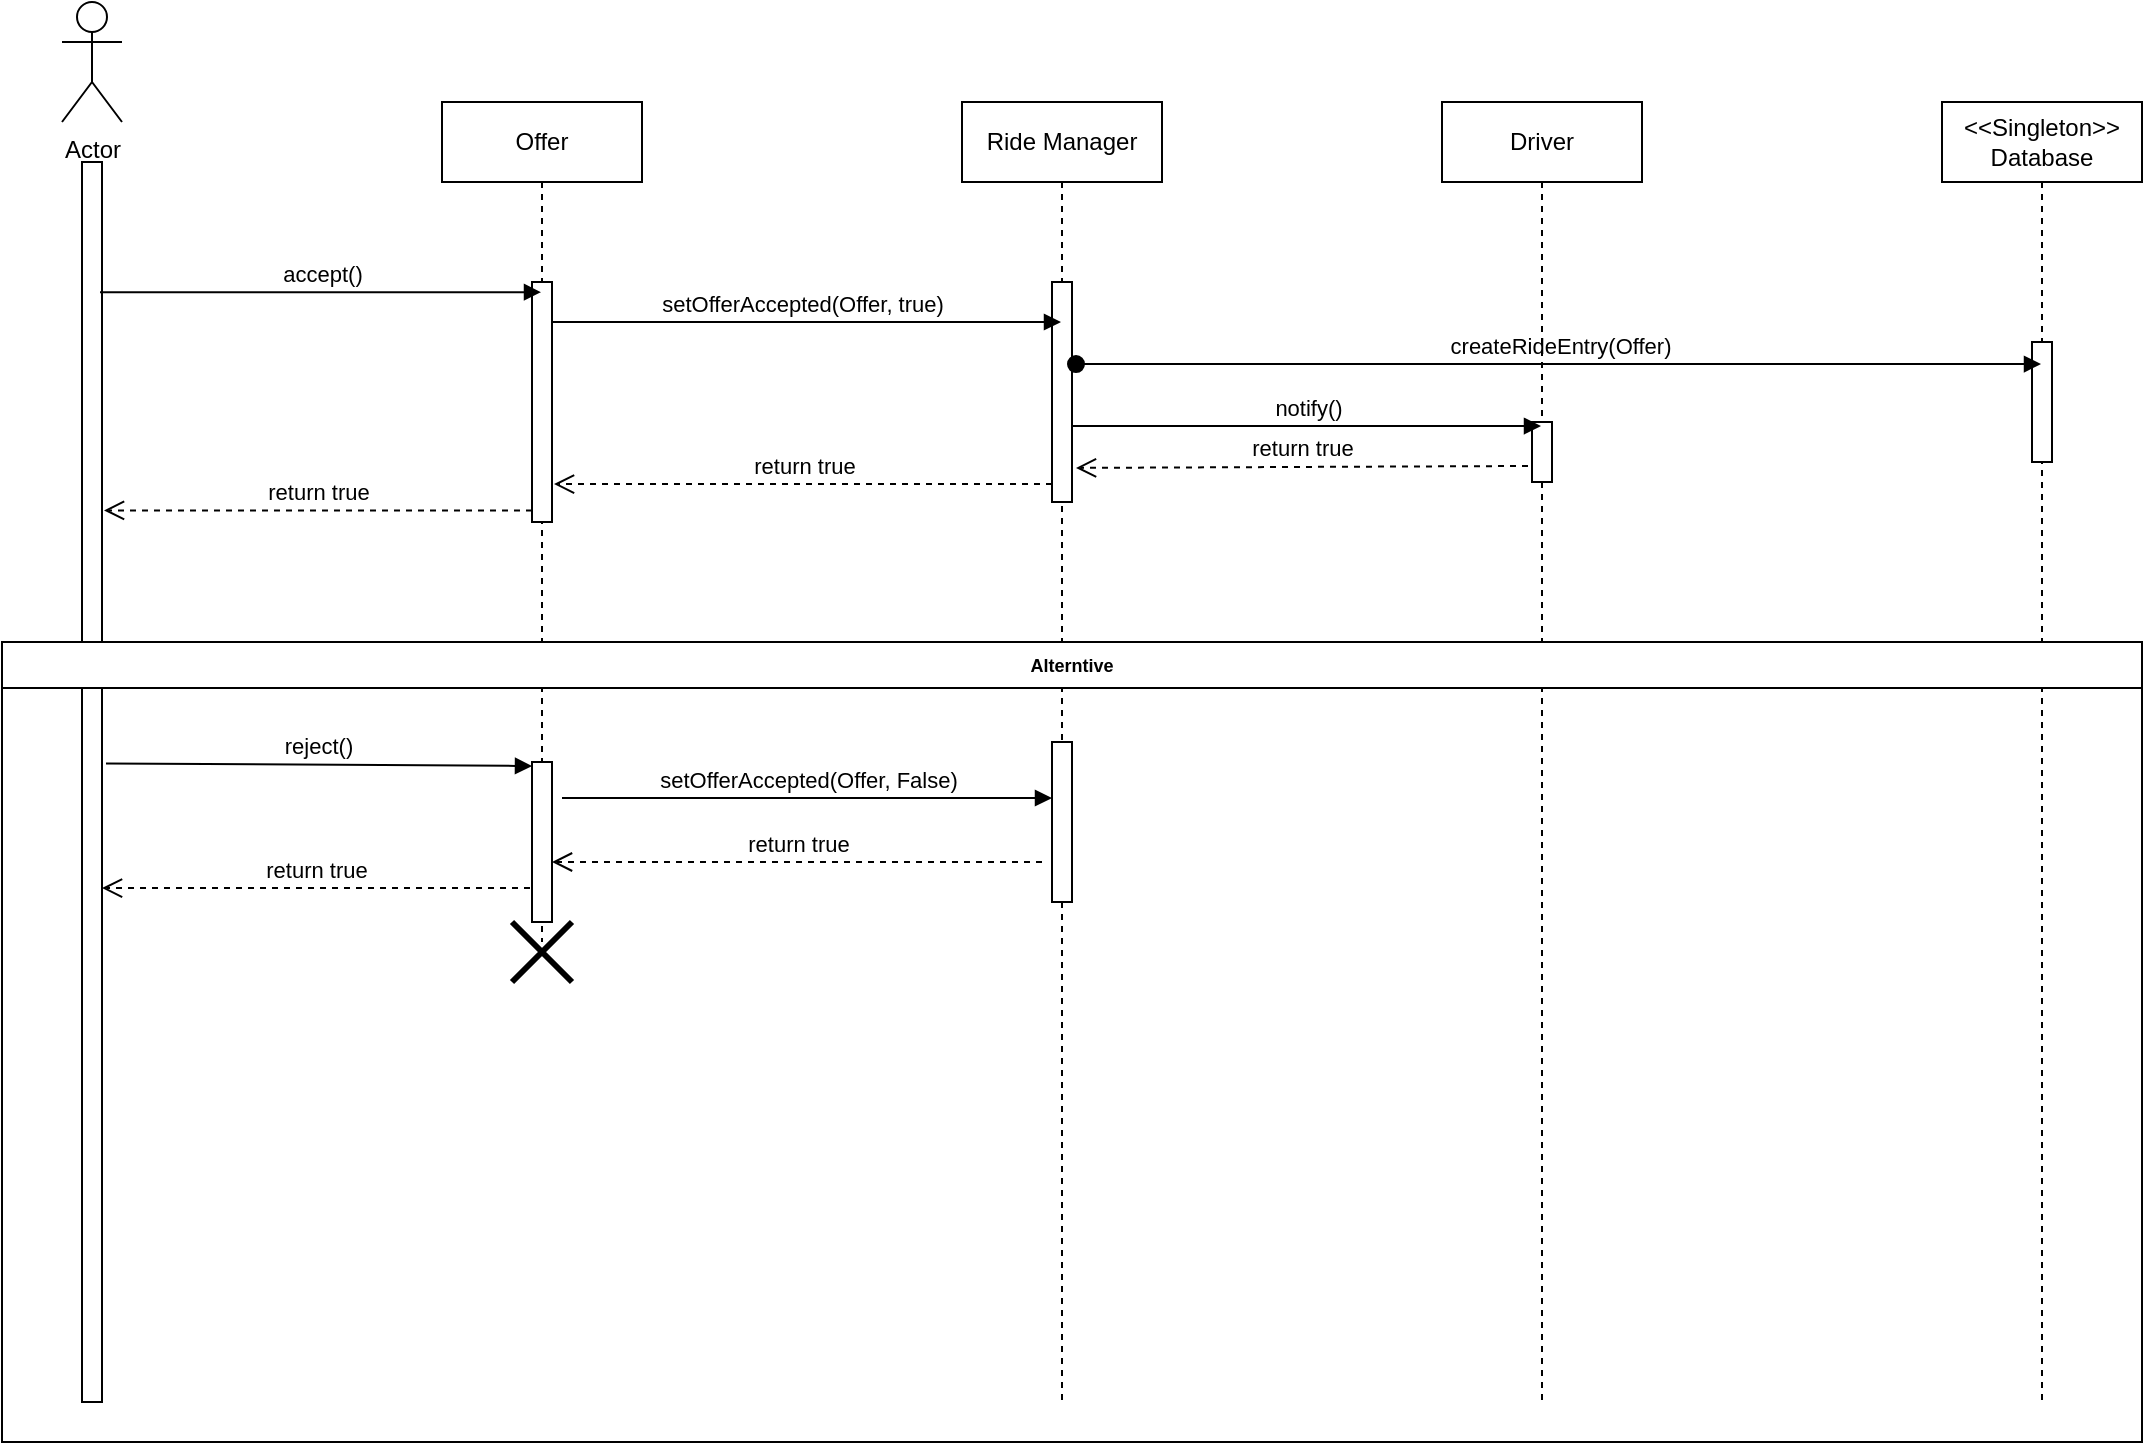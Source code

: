 <mxfile version="15.7.4" type="device"><diagram id="kgpKYQtTHZ0yAKxKKP6v" name="Page-1"><mxGraphModel dx="2272" dy="762" grid="1" gridSize="10" guides="1" tooltips="1" connect="1" arrows="1" fold="1" page="1" pageScale="1" pageWidth="850" pageHeight="1100" math="0" shadow="0"><root><mxCell id="0"/><mxCell id="1" parent="0"/><mxCell id="rieCBtLFMcn9zQcrfW5o-11" value="Ride Manager" style="shape=umlLifeline;perimeter=lifelinePerimeter;whiteSpace=wrap;html=1;container=1;collapsible=0;recursiveResize=0;outlineConnect=0;" vertex="1" parent="1"><mxGeometry x="240" y="70" width="100" height="650" as="geometry"/></mxCell><mxCell id="rieCBtLFMcn9zQcrfW5o-12" value="" style="html=1;points=[];perimeter=orthogonalPerimeter;" vertex="1" parent="rieCBtLFMcn9zQcrfW5o-11"><mxGeometry x="45" y="90" width="10" height="110" as="geometry"/></mxCell><mxCell id="rieCBtLFMcn9zQcrfW5o-13" value="Actor" style="shape=umlActor;verticalLabelPosition=bottom;verticalAlign=top;html=1;" vertex="1" parent="1"><mxGeometry x="-210" y="20" width="30" height="60" as="geometry"/></mxCell><mxCell id="rieCBtLFMcn9zQcrfW5o-14" value="" style="html=1;points=[];perimeter=orthogonalPerimeter;" vertex="1" parent="1"><mxGeometry x="-200" y="100" width="10" height="620" as="geometry"/></mxCell><mxCell id="rieCBtLFMcn9zQcrfW5o-16" value="&amp;lt;&amp;lt;Singleton&amp;gt;&amp;gt;&lt;br&gt;Database" style="shape=umlLifeline;perimeter=lifelinePerimeter;whiteSpace=wrap;html=1;container=1;collapsible=0;recursiveResize=0;outlineConnect=0;" vertex="1" parent="1"><mxGeometry x="730" y="70" width="100" height="650" as="geometry"/></mxCell><mxCell id="rieCBtLFMcn9zQcrfW5o-17" value="" style="html=1;points=[];perimeter=orthogonalPerimeter;" vertex="1" parent="rieCBtLFMcn9zQcrfW5o-16"><mxGeometry x="45" y="120" width="10" height="60" as="geometry"/></mxCell><mxCell id="rieCBtLFMcn9zQcrfW5o-35" value="Offer" style="shape=umlLifeline;perimeter=lifelinePerimeter;whiteSpace=wrap;html=1;container=1;collapsible=0;recursiveResize=0;outlineConnect=0;" vertex="1" parent="1"><mxGeometry x="-20" y="70" width="100" height="420" as="geometry"/></mxCell><mxCell id="rieCBtLFMcn9zQcrfW5o-36" value="" style="html=1;points=[];perimeter=orthogonalPerimeter;" vertex="1" parent="rieCBtLFMcn9zQcrfW5o-35"><mxGeometry x="45" y="90" width="10" height="120" as="geometry"/></mxCell><mxCell id="rieCBtLFMcn9zQcrfW5o-37" value="accept()" style="html=1;verticalAlign=bottom;endArrow=block;rounded=0;exitX=0.9;exitY=0.105;exitDx=0;exitDy=0;exitPerimeter=0;" edge="1" parent="1" source="rieCBtLFMcn9zQcrfW5o-14" target="rieCBtLFMcn9zQcrfW5o-35"><mxGeometry width="80" relative="1" as="geometry"><mxPoint x="380" y="390" as="sourcePoint"/><mxPoint x="460" y="390" as="targetPoint"/></mxGeometry></mxCell><mxCell id="rieCBtLFMcn9zQcrfW5o-38" value="setOfferAccepted(Offer, true)" style="html=1;verticalAlign=bottom;endArrow=block;rounded=0;" edge="1" parent="1" source="rieCBtLFMcn9zQcrfW5o-36" target="rieCBtLFMcn9zQcrfW5o-11"><mxGeometry x="-0.022" width="80" relative="1" as="geometry"><mxPoint x="380" y="450" as="sourcePoint"/><mxPoint x="460" y="450" as="targetPoint"/><Array as="points"><mxPoint x="90" y="180"/></Array><mxPoint as="offset"/></mxGeometry></mxCell><mxCell id="rieCBtLFMcn9zQcrfW5o-39" value="createRideEntry(Offer)" style="html=1;verticalAlign=bottom;startArrow=oval;startFill=1;endArrow=block;startSize=8;rounded=0;exitX=1.2;exitY=0.373;exitDx=0;exitDy=0;exitPerimeter=0;" edge="1" parent="1" source="rieCBtLFMcn9zQcrfW5o-12" target="rieCBtLFMcn9zQcrfW5o-16"><mxGeometry width="60" relative="1" as="geometry"><mxPoint x="390" y="450" as="sourcePoint"/><mxPoint x="450" y="450" as="targetPoint"/></mxGeometry></mxCell><mxCell id="rieCBtLFMcn9zQcrfW5o-40" value="Driver" style="shape=umlLifeline;perimeter=lifelinePerimeter;whiteSpace=wrap;html=1;container=1;collapsible=0;recursiveResize=0;outlineConnect=0;" vertex="1" parent="1"><mxGeometry x="480" y="70" width="100" height="650" as="geometry"/></mxCell><mxCell id="rieCBtLFMcn9zQcrfW5o-41" value="" style="html=1;points=[];perimeter=orthogonalPerimeter;" vertex="1" parent="rieCBtLFMcn9zQcrfW5o-40"><mxGeometry x="45" y="160" width="10" height="30" as="geometry"/></mxCell><mxCell id="rieCBtLFMcn9zQcrfW5o-42" value="notify()" style="html=1;verticalAlign=bottom;endArrow=block;rounded=0;exitX=1;exitY=0.655;exitDx=0;exitDy=0;exitPerimeter=0;" edge="1" parent="1" source="rieCBtLFMcn9zQcrfW5o-12" target="rieCBtLFMcn9zQcrfW5o-40"><mxGeometry width="80" relative="1" as="geometry"><mxPoint x="380" y="450" as="sourcePoint"/><mxPoint x="460" y="450" as="targetPoint"/></mxGeometry></mxCell><mxCell id="rieCBtLFMcn9zQcrfW5o-44" value="return true" style="html=1;verticalAlign=bottom;endArrow=open;dashed=1;endSize=8;rounded=0;entryX=1.1;entryY=0.842;entryDx=0;entryDy=0;entryPerimeter=0;" edge="1" parent="1" source="rieCBtLFMcn9zQcrfW5o-12" target="rieCBtLFMcn9zQcrfW5o-36"><mxGeometry relative="1" as="geometry"><mxPoint x="460" y="450" as="sourcePoint"/><mxPoint x="380" y="450" as="targetPoint"/></mxGeometry></mxCell><mxCell id="rieCBtLFMcn9zQcrfW5o-45" value="return true" style="html=1;verticalAlign=bottom;endArrow=open;dashed=1;endSize=8;rounded=0;entryX=1.1;entryY=0.281;entryDx=0;entryDy=0;entryPerimeter=0;" edge="1" parent="1" source="rieCBtLFMcn9zQcrfW5o-36" target="rieCBtLFMcn9zQcrfW5o-14"><mxGeometry relative="1" as="geometry"><mxPoint x="460" y="450" as="sourcePoint"/><mxPoint x="380" y="450" as="targetPoint"/></mxGeometry></mxCell><mxCell id="rieCBtLFMcn9zQcrfW5o-47" value="Alterntive" style="swimlane;fontSize=9;" vertex="1" parent="1"><mxGeometry x="-240" y="340" width="1070" height="400" as="geometry"/></mxCell><mxCell id="rieCBtLFMcn9zQcrfW5o-59" value="" style="html=1;points=[];perimeter=orthogonalPerimeter;" vertex="1" parent="rieCBtLFMcn9zQcrfW5o-47"><mxGeometry x="265" y="60" width="10" height="80" as="geometry"/></mxCell><mxCell id="rieCBtLFMcn9zQcrfW5o-64" value="" style="shape=umlDestroy;whiteSpace=wrap;html=1;strokeWidth=3;" vertex="1" parent="rieCBtLFMcn9zQcrfW5o-47"><mxGeometry x="255" y="140" width="30" height="30" as="geometry"/></mxCell><mxCell id="rieCBtLFMcn9zQcrfW5o-65" value="setOfferAccepted(Offer, False)" style="html=1;verticalAlign=bottom;endArrow=block;rounded=0;exitX=1.5;exitY=0.225;exitDx=0;exitDy=0;exitPerimeter=0;entryX=0;entryY=0.35;entryDx=0;entryDy=0;entryPerimeter=0;" edge="1" parent="rieCBtLFMcn9zQcrfW5o-47" source="rieCBtLFMcn9zQcrfW5o-59" target="rieCBtLFMcn9zQcrfW5o-66"><mxGeometry width="80" relative="1" as="geometry"><mxPoint x="620" y="110" as="sourcePoint"/><mxPoint x="460" y="90" as="targetPoint"/></mxGeometry></mxCell><mxCell id="rieCBtLFMcn9zQcrfW5o-66" value="" style="html=1;points=[];perimeter=orthogonalPerimeter;" vertex="1" parent="rieCBtLFMcn9zQcrfW5o-47"><mxGeometry x="525" y="50" width="10" height="80" as="geometry"/></mxCell><mxCell id="rieCBtLFMcn9zQcrfW5o-57" value="return true" style="html=1;verticalAlign=bottom;endArrow=open;dashed=1;endSize=8;rounded=0;entryX=1.2;entryY=0.845;entryDx=0;entryDy=0;entryPerimeter=0;exitX=-0.2;exitY=0.733;exitDx=0;exitDy=0;exitPerimeter=0;" edge="1" parent="1" source="rieCBtLFMcn9zQcrfW5o-41" target="rieCBtLFMcn9zQcrfW5o-12"><mxGeometry relative="1" as="geometry"><mxPoint x="460" y="450" as="sourcePoint"/><mxPoint x="380" y="450" as="targetPoint"/></mxGeometry></mxCell><mxCell id="rieCBtLFMcn9zQcrfW5o-58" value="reject()" style="html=1;verticalAlign=bottom;endArrow=block;rounded=0;exitX=1.2;exitY=0.485;exitDx=0;exitDy=0;exitPerimeter=0;entryX=0;entryY=0.025;entryDx=0;entryDy=0;entryPerimeter=0;" edge="1" parent="1" source="rieCBtLFMcn9zQcrfW5o-14" target="rieCBtLFMcn9zQcrfW5o-59"><mxGeometry width="80" relative="1" as="geometry"><mxPoint x="-140" y="430" as="sourcePoint"/><mxPoint x="-60" y="430" as="targetPoint"/></mxGeometry></mxCell><mxCell id="rieCBtLFMcn9zQcrfW5o-67" value="return true" style="html=1;verticalAlign=bottom;endArrow=open;dashed=1;endSize=8;rounded=0;" edge="1" parent="1" target="rieCBtLFMcn9zQcrfW5o-59"><mxGeometry relative="1" as="geometry"><mxPoint x="280" y="450" as="sourcePoint"/><mxPoint x="380" y="450" as="targetPoint"/></mxGeometry></mxCell><mxCell id="rieCBtLFMcn9zQcrfW5o-68" value="return true" style="html=1;verticalAlign=bottom;endArrow=open;dashed=1;endSize=8;rounded=0;exitX=-0.1;exitY=0.788;exitDx=0;exitDy=0;exitPerimeter=0;" edge="1" parent="1" source="rieCBtLFMcn9zQcrfW5o-59" target="rieCBtLFMcn9zQcrfW5o-14"><mxGeometry relative="1" as="geometry"><mxPoint x="-50" y="460" as="sourcePoint"/><mxPoint x="-130" y="460" as="targetPoint"/></mxGeometry></mxCell></root></mxGraphModel></diagram></mxfile>